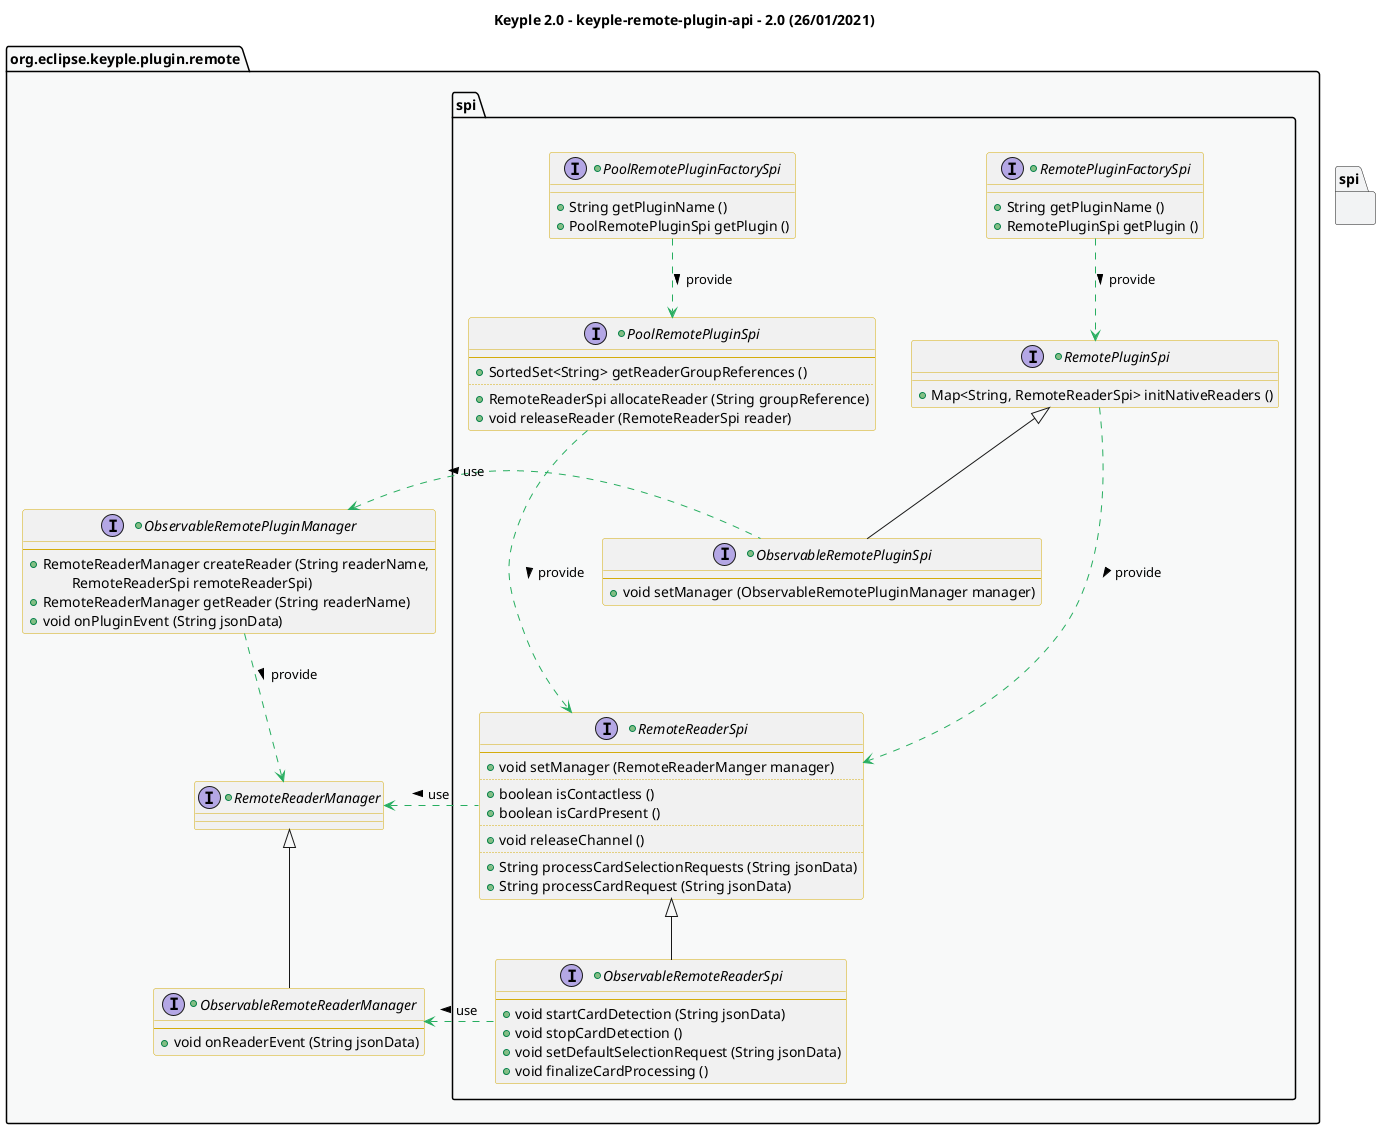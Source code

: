 @startuml
title
    Keyple 2.0 - keyple-remote-plugin-api - 2.0 (26/01/2021)
end title

' == THEME ==

'Couleurs issues de : https://htmlcolorcodes.com/fr/tableau-de-couleur/tableau-de-couleur-design-plat/
!define C_GREY1 F8F9F9
!define C_GREY2 F2F3F4
!define C_GREY3 E5E7E9
!define C_GREY4 D7DBDD
!define C_GREY5 CACFD2
!define C_GREY6 BDC3C7
!define C_LINK 3498DB
!define C_USE 27AE60

skinparam Shadowing false
skinparam ClassFontStyle italic
skinparam ClassBorderColor #D4AC0D
skinparam stereotypeABorderColor #A9DCDF
skinparam stereotypeIBorderColor #B4A7E5
skinparam stereotypeCBorderColor #ADD1B2
skinparam stereotypeEBorderColor #EB93DF
' Red
skinparam ClassBackgroundColor<<red>> #FDEDEC
skinparam ClassBorderColor<<red>> #E74C3C
hide <<red>> stereotype
' Purple
skinparam ClassBackgroundColor<<purple>> #F4ECF7
skinparam ClassBorderColor<<purple>> #8E44AD
hide <<purple>> stereotype
' blue
skinparam ClassBackgroundColor<<blue>> #EBF5FB
skinparam ClassBorderColor<<blue>> #3498DB
hide <<blue>> stereotype
' Green
skinparam ClassBackgroundColor<<green>> #E9F7EF
skinparam ClassBorderColor<<green>> #27AE60
hide <<green>> stereotype
' Grey
skinparam ClassBackgroundColor<<grey>> #EAECEE
skinparam ClassBorderColor<<grey>> #2C3E50
hide <<grey>> stereotype

' == CONTENT ==

package "org.eclipse.keyple.plugin.remote" as api {
    +interface ObservableRemotePluginManager {
        --
        +RemoteReaderManager createReader (String readerName,
            \tRemoteReaderSpi remoteReaderSpi)
        +RemoteReaderManager getReader (String readerName)
        +void onPluginEvent (String jsonData)
    }
    +interface RemoteReaderManager {
    }
    +interface ObservableRemoteReaderManager extends RemoteReaderManager {
        --
        +void onReaderEvent (String jsonData)
    }
    package spi {
        +interface RemoteReaderSpi {
            --
            +void setManager (RemoteReaderManger manager)
            ..
            +boolean isContactless ()
            +boolean isCardPresent ()
            ..
            +void releaseChannel ()
            ..
            +String processCardSelectionRequests (String jsonData)
            +String processCardRequest (String jsonData)
        }
        +interface ObservableRemoteReaderSpi extends RemoteReaderSpi {
            --
            +void startCardDetection (String jsonData)
            +void stopCardDetection ()
            +void setDefaultSelectionRequest (String jsonData)
            +void finalizeCardProcessing ()
        }
        +interface RemotePluginSpi {
            +Map<String, RemoteReaderSpi> initNativeReaders ()
        }
        +interface ObservableRemotePluginSpi extends RemotePluginSpi {
            --
            +void setManager (ObservableRemotePluginManager manager)
        }
        +interface PoolRemotePluginSpi {
            --
            +SortedSet<String> getReaderGroupReferences ()
            ..
            +RemoteReaderSpi allocateReader (String groupReference)
            +void releaseReader (RemoteReaderSpi reader)
        }
        +interface RemotePluginFactorySpi {
            +String getPluginName ()
            +RemotePluginSpi getPlugin ()
        }
        +interface PoolRemotePluginFactorySpi {
            +String getPluginName ()
            +PoolRemotePluginSpi getPlugin ()
        }
    }
}

' Associations

ObservableRemotePluginManager ..> RemoteReaderManager #C_USE : provide >

RemotePluginFactorySpi ..> RemotePluginSpi #C_USE : provide >

PoolRemotePluginFactorySpi ..> PoolRemotePluginSpi #C_USE : provide >

RemotePluginSpi ..> RemoteReaderSpi #C_USE : provide >

ObservableRemotePluginSpi .left.> ObservableRemotePluginManager #C_USE : use >

PoolRemotePluginSpi ..> RemoteReaderSpi #C_USE : provide >

RemoteReaderSpi .left.> RemoteReaderManager #C_USE : use >

ObservableRemoteReaderSpi .left.> ObservableRemoteReaderManager #C_USE : use >

' == LAYOUT ==

PoolRemotePluginSpi -[hidden]- ObservableRemotePluginSpi

ObservableRemotePluginSpi -[hidden]- RemoteReaderSpi

' == STYLE ==

package api #C_GREY1 {}
package spi #C_GREY2 {}

@enduml